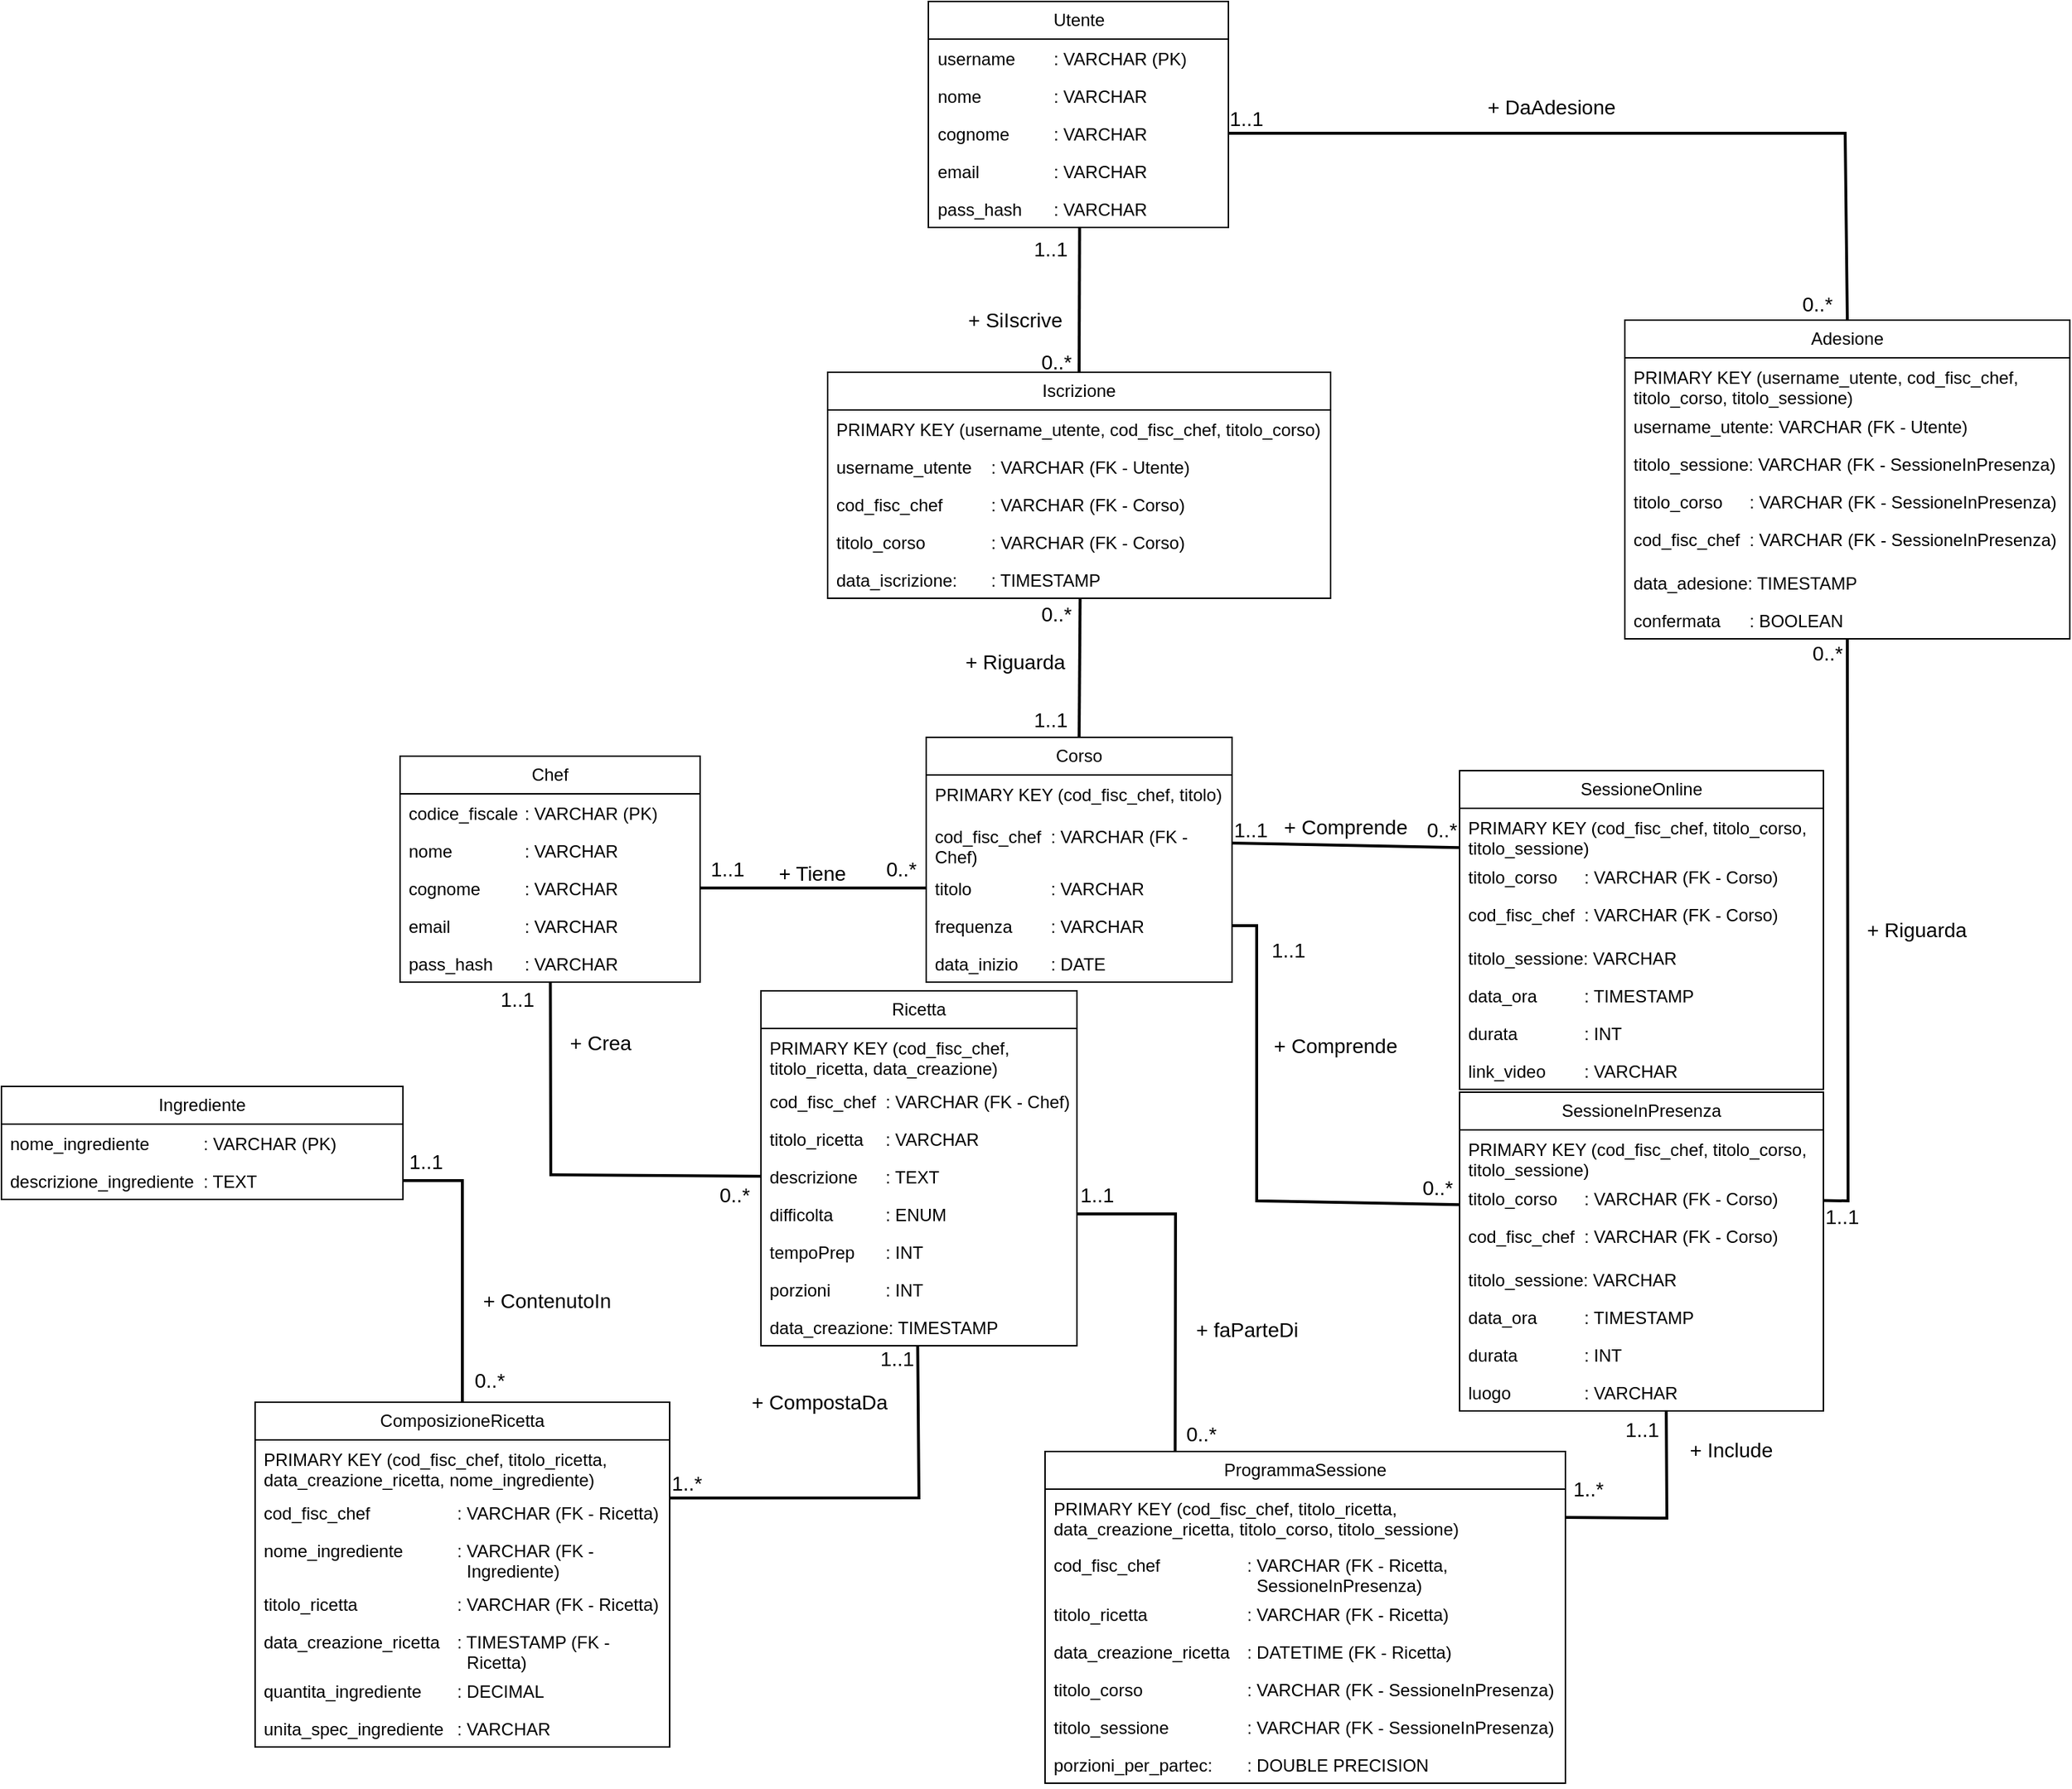 <mxfile version="28.2.5">
  <diagram name="Pagina-1" id="c9OqA1Vv_PYeIcM79RJ1">
    <mxGraphModel dx="1350" dy="1342" grid="0" gridSize="10" guides="1" tooltips="1" connect="1" arrows="1" fold="1" page="0" pageScale="1" pageWidth="827" pageHeight="1169" background="#ffffff" math="0" shadow="0">
      <root>
        <mxCell id="0" />
        <mxCell id="1" parent="0" />
        <mxCell id="ekLq8ZdJKO2uyREV7CSD-5" value="Chef" style="swimlane;fontStyle=0;childLayout=stackLayout;horizontal=1;startSize=26;fillColor=none;horizontalStack=0;resizeParent=1;resizeParentMax=0;resizeLast=0;collapsible=1;marginBottom=0;whiteSpace=wrap;html=1;" parent="1" vertex="1">
          <mxGeometry x="118" y="-172" width="207" height="156" as="geometry" />
        </mxCell>
        <mxCell id="ekLq8ZdJKO2uyREV7CSD-6" value="codice_fiscale&lt;span style=&quot;white-space: pre;&quot;&gt;&#x9;&lt;/span&gt;: VARCHAR (PK)" style="text;strokeColor=none;fillColor=none;align=left;verticalAlign=top;spacingLeft=4;spacingRight=4;overflow=hidden;rotatable=0;points=[[0,0.5],[1,0.5]];portConstraint=eastwest;whiteSpace=wrap;html=1;" parent="ekLq8ZdJKO2uyREV7CSD-5" vertex="1">
          <mxGeometry y="26" width="207" height="26" as="geometry" />
        </mxCell>
        <mxCell id="ekLq8ZdJKO2uyREV7CSD-7" value="nome&lt;span style=&quot;white-space: pre;&quot;&gt;&#x9;&lt;/span&gt;&lt;span style=&quot;white-space: pre;&quot;&gt;&#x9;&lt;/span&gt;: VARCHAR" style="text;strokeColor=none;fillColor=none;align=left;verticalAlign=top;spacingLeft=4;spacingRight=4;overflow=hidden;rotatable=0;points=[[0,0.5],[1,0.5]];portConstraint=eastwest;whiteSpace=wrap;html=1;" parent="ekLq8ZdJKO2uyREV7CSD-5" vertex="1">
          <mxGeometry y="52" width="207" height="26" as="geometry" />
        </mxCell>
        <mxCell id="ekLq8ZdJKO2uyREV7CSD-14" value="cognome&lt;span style=&quot;white-space: pre;&quot;&gt;&#x9;&lt;/span&gt;&lt;span style=&quot;white-space: pre;&quot;&gt;&#x9;&lt;/span&gt;: VARCHAR" style="text;strokeColor=none;fillColor=none;align=left;verticalAlign=top;spacingLeft=4;spacingRight=4;overflow=hidden;rotatable=0;points=[[0,0.5],[1,0.5]];portConstraint=eastwest;whiteSpace=wrap;html=1;" parent="ekLq8ZdJKO2uyREV7CSD-5" vertex="1">
          <mxGeometry y="78" width="207" height="26" as="geometry" />
        </mxCell>
        <mxCell id="ekLq8ZdJKO2uyREV7CSD-8" value="email&lt;span style=&quot;white-space: pre;&quot;&gt;&#x9;&lt;/span&gt;&lt;span style=&quot;white-space: pre;&quot;&gt;&#x9;&lt;/span&gt;: VARCHAR" style="text;strokeColor=none;fillColor=none;align=left;verticalAlign=top;spacingLeft=4;spacingRight=4;overflow=hidden;rotatable=0;points=[[0,0.5],[1,0.5]];portConstraint=eastwest;whiteSpace=wrap;html=1;" parent="ekLq8ZdJKO2uyREV7CSD-5" vertex="1">
          <mxGeometry y="104" width="207" height="26" as="geometry" />
        </mxCell>
        <mxCell id="ekLq8ZdJKO2uyREV7CSD-15" value="pass_hash&lt;span style=&quot;white-space: pre;&quot;&gt;&#x9;&lt;/span&gt;: VARCHAR" style="text;strokeColor=none;fillColor=none;align=left;verticalAlign=top;spacingLeft=4;spacingRight=4;overflow=hidden;rotatable=0;points=[[0,0.5],[1,0.5]];portConstraint=eastwest;whiteSpace=wrap;html=1;" parent="ekLq8ZdJKO2uyREV7CSD-5" vertex="1">
          <mxGeometry y="130" width="207" height="26" as="geometry" />
        </mxCell>
        <mxCell id="ekLq8ZdJKO2uyREV7CSD-16" value="Utente" style="swimlane;fontStyle=0;childLayout=stackLayout;horizontal=1;startSize=26;fillColor=none;horizontalStack=0;resizeParent=1;resizeParentMax=0;resizeLast=0;collapsible=1;marginBottom=0;whiteSpace=wrap;html=1;" parent="1" vertex="1">
          <mxGeometry x="482.5" y="-693" width="207" height="156" as="geometry" />
        </mxCell>
        <mxCell id="ekLq8ZdJKO2uyREV7CSD-17" value="username&lt;span style=&quot;white-space: pre;&quot;&gt;&#x9;&lt;/span&gt;: VARCHAR (PK)" style="text;strokeColor=none;fillColor=none;align=left;verticalAlign=top;spacingLeft=4;spacingRight=4;overflow=hidden;rotatable=0;points=[[0,0.5],[1,0.5]];portConstraint=eastwest;whiteSpace=wrap;html=1;" parent="ekLq8ZdJKO2uyREV7CSD-16" vertex="1">
          <mxGeometry y="26" width="207" height="26" as="geometry" />
        </mxCell>
        <mxCell id="ekLq8ZdJKO2uyREV7CSD-18" value="nome&lt;span style=&quot;white-space: pre;&quot;&gt;&#x9;&lt;/span&gt;&lt;span style=&quot;white-space: pre;&quot;&gt;&#x9;&lt;/span&gt;: VARCHAR" style="text;strokeColor=none;fillColor=none;align=left;verticalAlign=top;spacingLeft=4;spacingRight=4;overflow=hidden;rotatable=0;points=[[0,0.5],[1,0.5]];portConstraint=eastwest;whiteSpace=wrap;html=1;" parent="ekLq8ZdJKO2uyREV7CSD-16" vertex="1">
          <mxGeometry y="52" width="207" height="26" as="geometry" />
        </mxCell>
        <mxCell id="ekLq8ZdJKO2uyREV7CSD-19" value="cognome&lt;span style=&quot;white-space: pre;&quot;&gt;&#x9;&lt;/span&gt;&lt;span style=&quot;white-space: pre;&quot;&gt;&#x9;&lt;/span&gt;: VARCHAR" style="text;strokeColor=none;fillColor=none;align=left;verticalAlign=top;spacingLeft=4;spacingRight=4;overflow=hidden;rotatable=0;points=[[0,0.5],[1,0.5]];portConstraint=eastwest;whiteSpace=wrap;html=1;" parent="ekLq8ZdJKO2uyREV7CSD-16" vertex="1">
          <mxGeometry y="78" width="207" height="26" as="geometry" />
        </mxCell>
        <mxCell id="ekLq8ZdJKO2uyREV7CSD-20" value="email&lt;span style=&quot;white-space: pre;&quot;&gt;&#x9;&lt;/span&gt;&lt;span style=&quot;white-space: pre;&quot;&gt;&#x9;&lt;/span&gt;: VARCHAR" style="text;strokeColor=none;fillColor=none;align=left;verticalAlign=top;spacingLeft=4;spacingRight=4;overflow=hidden;rotatable=0;points=[[0,0.5],[1,0.5]];portConstraint=eastwest;whiteSpace=wrap;html=1;" parent="ekLq8ZdJKO2uyREV7CSD-16" vertex="1">
          <mxGeometry y="104" width="207" height="26" as="geometry" />
        </mxCell>
        <mxCell id="ekLq8ZdJKO2uyREV7CSD-21" value="pass_hash&lt;span style=&quot;white-space: pre;&quot;&gt;&#x9;&lt;/span&gt;: VARCHAR" style="text;strokeColor=none;fillColor=none;align=left;verticalAlign=top;spacingLeft=4;spacingRight=4;overflow=hidden;rotatable=0;points=[[0,0.5],[1,0.5]];portConstraint=eastwest;whiteSpace=wrap;html=1;" parent="ekLq8ZdJKO2uyREV7CSD-16" vertex="1">
          <mxGeometry y="130" width="207" height="26" as="geometry" />
        </mxCell>
        <mxCell id="ekLq8ZdJKO2uyREV7CSD-22" value="Corso" style="swimlane;fontStyle=0;childLayout=stackLayout;horizontal=1;startSize=26;fillColor=none;horizontalStack=0;resizeParent=1;resizeParentMax=0;resizeLast=0;collapsible=1;marginBottom=0;whiteSpace=wrap;html=1;" parent="1" vertex="1">
          <mxGeometry x="481" y="-185" width="211" height="169" as="geometry" />
        </mxCell>
        <mxCell id="A8XwV9MfBxxKwLWa8N0--2" value="PRIMARY KEY (cod_fisc_chef, titolo)" style="text;strokeColor=none;fillColor=none;align=left;verticalAlign=top;spacingLeft=4;spacingRight=4;overflow=hidden;rotatable=0;points=[[0,0.5],[1,0.5]];portConstraint=eastwest;whiteSpace=wrap;html=1;" parent="ekLq8ZdJKO2uyREV7CSD-22" vertex="1">
          <mxGeometry y="26" width="211" height="29" as="geometry" />
        </mxCell>
        <mxCell id="ekLq8ZdJKO2uyREV7CSD-23" value="cod_fisc_chef&lt;span style=&quot;white-space: pre;&quot;&gt;&#x9;&lt;/span&gt;: VARCHAR (FK - Chef)" style="text;strokeColor=none;fillColor=none;align=left;verticalAlign=top;spacingLeft=4;spacingRight=4;overflow=hidden;rotatable=0;points=[[0,0.5],[1,0.5]];portConstraint=eastwest;whiteSpace=wrap;html=1;" parent="ekLq8ZdJKO2uyREV7CSD-22" vertex="1">
          <mxGeometry y="55" width="211" height="36" as="geometry" />
        </mxCell>
        <mxCell id="ekLq8ZdJKO2uyREV7CSD-24" value="titolo&lt;span style=&quot;white-space: pre;&quot;&gt;&#x9;&lt;/span&gt;&lt;span style=&quot;white-space: pre;&quot;&gt;&#x9;&lt;/span&gt;: VARCHAR" style="text;strokeColor=none;fillColor=none;align=left;verticalAlign=top;spacingLeft=4;spacingRight=4;overflow=hidden;rotatable=0;points=[[0,0.5],[1,0.5]];portConstraint=eastwest;whiteSpace=wrap;html=1;" parent="ekLq8ZdJKO2uyREV7CSD-22" vertex="1">
          <mxGeometry y="91" width="211" height="26" as="geometry" />
        </mxCell>
        <mxCell id="ekLq8ZdJKO2uyREV7CSD-26" value="frequenza&lt;span style=&quot;white-space: pre;&quot;&gt;&#x9;&lt;/span&gt;: VARCHAR" style="text;strokeColor=none;fillColor=none;align=left;verticalAlign=top;spacingLeft=4;spacingRight=4;overflow=hidden;rotatable=0;points=[[0,0.5],[1,0.5]];portConstraint=eastwest;whiteSpace=wrap;html=1;" parent="ekLq8ZdJKO2uyREV7CSD-22" vertex="1">
          <mxGeometry y="117" width="211" height="26" as="geometry" />
        </mxCell>
        <mxCell id="ekLq8ZdJKO2uyREV7CSD-25" value="data_inizio&lt;span style=&quot;white-space: pre;&quot;&gt;&#x9;&lt;/span&gt;: DATE" style="text;strokeColor=none;fillColor=none;align=left;verticalAlign=top;spacingLeft=4;spacingRight=4;overflow=hidden;rotatable=0;points=[[0,0.5],[1,0.5]];portConstraint=eastwest;whiteSpace=wrap;html=1;" parent="ekLq8ZdJKO2uyREV7CSD-22" vertex="1">
          <mxGeometry y="143" width="211" height="26" as="geometry" />
        </mxCell>
        <mxCell id="ekLq8ZdJKO2uyREV7CSD-34" value="SessioneOnline" style="swimlane;fontStyle=0;childLayout=stackLayout;horizontal=1;startSize=26;fillColor=none;horizontalStack=0;resizeParent=1;resizeParentMax=0;resizeLast=0;collapsible=1;marginBottom=0;whiteSpace=wrap;html=1;" parent="1" vertex="1">
          <mxGeometry x="849" y="-162" width="251" height="220" as="geometry" />
        </mxCell>
        <mxCell id="ekLq8ZdJKO2uyREV7CSD-35" value="PRIMARY KEY (cod_fisc_chef, titolo_corso, titolo_sessione)" style="text;strokeColor=none;fillColor=none;align=left;verticalAlign=top;spacingLeft=4;spacingRight=4;overflow=hidden;rotatable=0;points=[[0,0.5],[1,0.5]];portConstraint=eastwest;whiteSpace=wrap;html=1;" parent="ekLq8ZdJKO2uyREV7CSD-34" vertex="1">
          <mxGeometry y="26" width="251" height="34" as="geometry" />
        </mxCell>
        <mxCell id="D15bvgSpkkW1OKqzzkf8-3" value="titolo_corso&lt;span style=&quot;white-space: pre;&quot;&gt;&#x9;&lt;/span&gt;: VARCHAR (FK - Corso)" style="text;strokeColor=none;fillColor=none;align=left;verticalAlign=top;spacingLeft=4;spacingRight=4;overflow=hidden;rotatable=0;points=[[0,0.5],[1,0.5]];portConstraint=eastwest;whiteSpace=wrap;html=1;" parent="ekLq8ZdJKO2uyREV7CSD-34" vertex="1">
          <mxGeometry y="60" width="251" height="26" as="geometry" />
        </mxCell>
        <mxCell id="1k07zKf4aDaLAgxCl2iQ-1" value="cod_fisc_chef&lt;span style=&quot;white-space: pre;&quot;&gt;&#x9;&lt;/span&gt;: VARCHAR (FK - Corso)" style="text;strokeColor=none;fillColor=none;align=left;verticalAlign=top;spacingLeft=4;spacingRight=4;overflow=hidden;rotatable=0;points=[[0,0.5],[1,0.5]];portConstraint=eastwest;whiteSpace=wrap;html=1;" parent="ekLq8ZdJKO2uyREV7CSD-34" vertex="1">
          <mxGeometry y="86" width="251" height="30" as="geometry" />
        </mxCell>
        <mxCell id="MktuYlupbxoyWSHVo-La-6" value="titolo_sessione: VARCHAR" style="text;strokeColor=none;fillColor=none;align=left;verticalAlign=top;spacingLeft=4;spacingRight=4;overflow=hidden;rotatable=0;points=[[0,0.5],[1,0.5]];portConstraint=eastwest;whiteSpace=wrap;html=1;" parent="ekLq8ZdJKO2uyREV7CSD-34" vertex="1">
          <mxGeometry y="116" width="251" height="26" as="geometry" />
        </mxCell>
        <mxCell id="D15bvgSpkkW1OKqzzkf8-1" value="data_ora&lt;span style=&quot;white-space: pre;&quot;&gt;&#x9;&lt;/span&gt;&lt;span style=&quot;white-space: pre;&quot;&gt;&#x9;&lt;/span&gt;: TIMESTAMP" style="text;strokeColor=none;fillColor=none;align=left;verticalAlign=top;spacingLeft=4;spacingRight=4;overflow=hidden;rotatable=0;points=[[0,0.5],[1,0.5]];portConstraint=eastwest;whiteSpace=wrap;html=1;" parent="ekLq8ZdJKO2uyREV7CSD-34" vertex="1">
          <mxGeometry y="142" width="251" height="26" as="geometry" />
        </mxCell>
        <mxCell id="D15bvgSpkkW1OKqzzkf8-2" value="durata&lt;span style=&quot;white-space: pre;&quot;&gt;&#x9;&lt;/span&gt;&lt;span style=&quot;white-space: pre;&quot;&gt;&#x9;&lt;/span&gt;: INT" style="text;strokeColor=none;fillColor=none;align=left;verticalAlign=top;spacingLeft=4;spacingRight=4;overflow=hidden;rotatable=0;points=[[0,0.5],[1,0.5]];portConstraint=eastwest;whiteSpace=wrap;html=1;" parent="ekLq8ZdJKO2uyREV7CSD-34" vertex="1">
          <mxGeometry y="168" width="251" height="26" as="geometry" />
        </mxCell>
        <mxCell id="ekLq8ZdJKO2uyREV7CSD-36" value="link_video&lt;span style=&quot;white-space: pre;&quot;&gt;&#x9;&lt;/span&gt;: VARCHAR" style="text;strokeColor=none;fillColor=none;align=left;verticalAlign=top;spacingLeft=4;spacingRight=4;overflow=hidden;rotatable=0;points=[[0,0.5],[1,0.5]];portConstraint=eastwest;whiteSpace=wrap;html=1;" parent="ekLq8ZdJKO2uyREV7CSD-34" vertex="1">
          <mxGeometry y="194" width="251" height="26" as="geometry" />
        </mxCell>
        <mxCell id="ekLq8ZdJKO2uyREV7CSD-39" value="SessioneInPresenza" style="swimlane;fontStyle=0;childLayout=stackLayout;horizontal=1;startSize=26;fillColor=none;horizontalStack=0;resizeParent=1;resizeParentMax=0;resizeLast=0;collapsible=1;marginBottom=0;whiteSpace=wrap;html=1;" parent="1" vertex="1">
          <mxGeometry x="849" y="60" width="251" height="220" as="geometry" />
        </mxCell>
        <mxCell id="ekLq8ZdJKO2uyREV7CSD-40" value="PRIMARY KEY (cod_fisc_chef, titolo_corso, titolo_sessione)" style="text;strokeColor=none;fillColor=none;align=left;verticalAlign=top;spacingLeft=4;spacingRight=4;overflow=hidden;rotatable=0;points=[[0,0.5],[1,0.5]];portConstraint=eastwest;whiteSpace=wrap;html=1;" parent="ekLq8ZdJKO2uyREV7CSD-39" vertex="1">
          <mxGeometry y="26" width="251" height="34" as="geometry" />
        </mxCell>
        <mxCell id="D15bvgSpkkW1OKqzzkf8-4" value="titolo_corso&lt;span style=&quot;white-space: pre;&quot;&gt;&#x9;&lt;/span&gt;: VARCHAR (FK - Corso)" style="text;strokeColor=none;fillColor=none;align=left;verticalAlign=top;spacingLeft=4;spacingRight=4;overflow=hidden;rotatable=0;points=[[0,0.5],[1,0.5]];portConstraint=eastwest;whiteSpace=wrap;html=1;" parent="ekLq8ZdJKO2uyREV7CSD-39" vertex="1">
          <mxGeometry y="60" width="251" height="26" as="geometry" />
        </mxCell>
        <mxCell id="cWhlz_YPqS4rR5ATCnzM-1" value="cod_fisc_chef&lt;span style=&quot;white-space: pre;&quot;&gt;&#x9;&lt;/span&gt;: VARCHAR (FK - Corso)" style="text;strokeColor=none;fillColor=none;align=left;verticalAlign=top;spacingLeft=4;spacingRight=4;overflow=hidden;rotatable=0;points=[[0,0.5],[1,0.5]];portConstraint=eastwest;whiteSpace=wrap;html=1;" vertex="1" parent="ekLq8ZdJKO2uyREV7CSD-39">
          <mxGeometry y="86" width="251" height="30" as="geometry" />
        </mxCell>
        <mxCell id="MktuYlupbxoyWSHVo-La-5" value="titolo_sessione: VARCHAR" style="text;strokeColor=none;fillColor=none;align=left;verticalAlign=top;spacingLeft=4;spacingRight=4;overflow=hidden;rotatable=0;points=[[0,0.5],[1,0.5]];portConstraint=eastwest;whiteSpace=wrap;html=1;" parent="ekLq8ZdJKO2uyREV7CSD-39" vertex="1">
          <mxGeometry y="116" width="251" height="26" as="geometry" />
        </mxCell>
        <mxCell id="D15bvgSpkkW1OKqzzkf8-5" value="data_ora&lt;span style=&quot;white-space: pre;&quot;&gt;&#x9;&lt;/span&gt;&lt;span style=&quot;white-space: pre;&quot;&gt;&#x9;&lt;/span&gt;: TIMESTAMP" style="text;strokeColor=none;fillColor=none;align=left;verticalAlign=top;spacingLeft=4;spacingRight=4;overflow=hidden;rotatable=0;points=[[0,0.5],[1,0.5]];portConstraint=eastwest;whiteSpace=wrap;html=1;" parent="ekLq8ZdJKO2uyREV7CSD-39" vertex="1">
          <mxGeometry y="142" width="251" height="26" as="geometry" />
        </mxCell>
        <mxCell id="D15bvgSpkkW1OKqzzkf8-6" value="durata&lt;span style=&quot;white-space: pre;&quot;&gt;&#x9;&lt;/span&gt;&lt;span style=&quot;white-space: pre;&quot;&gt;&#x9;&lt;/span&gt;: INT" style="text;strokeColor=none;fillColor=none;align=left;verticalAlign=top;spacingLeft=4;spacingRight=4;overflow=hidden;rotatable=0;points=[[0,0.5],[1,0.5]];portConstraint=eastwest;whiteSpace=wrap;html=1;" parent="ekLq8ZdJKO2uyREV7CSD-39" vertex="1">
          <mxGeometry y="168" width="251" height="26" as="geometry" />
        </mxCell>
        <mxCell id="ekLq8ZdJKO2uyREV7CSD-41" value="luogo&lt;span style=&quot;white-space: pre;&quot;&gt;&#x9;&lt;/span&gt;&lt;span style=&quot;white-space: pre;&quot;&gt;&#x9;&lt;/span&gt;: VARCHAR" style="text;strokeColor=none;fillColor=none;align=left;verticalAlign=top;spacingLeft=4;spacingRight=4;overflow=hidden;rotatable=0;points=[[0,0.5],[1,0.5]];portConstraint=eastwest;whiteSpace=wrap;html=1;" parent="ekLq8ZdJKO2uyREV7CSD-39" vertex="1">
          <mxGeometry y="194" width="251" height="26" as="geometry" />
        </mxCell>
        <mxCell id="W_w7EMXtZ8Ta31gs3jzf-1" value="Ricetta" style="swimlane;fontStyle=0;childLayout=stackLayout;horizontal=1;startSize=26;fillColor=none;horizontalStack=0;resizeParent=1;resizeParentMax=0;resizeLast=0;collapsible=1;marginBottom=0;whiteSpace=wrap;html=1;" parent="1" vertex="1">
          <mxGeometry x="367" y="-10" width="218" height="245" as="geometry" />
        </mxCell>
        <mxCell id="W_w7EMXtZ8Ta31gs3jzf-2" value="PRIMARY KEY (cod_fisc_chef, titolo_ricetta, data_creazione)" style="text;strokeColor=none;fillColor=none;align=left;verticalAlign=top;spacingLeft=4;spacingRight=4;overflow=hidden;rotatable=0;points=[[0,0.5],[1,0.5]];portConstraint=eastwest;whiteSpace=wrap;html=1;" parent="W_w7EMXtZ8Ta31gs3jzf-1" vertex="1">
          <mxGeometry y="26" width="218" height="37" as="geometry" />
        </mxCell>
        <mxCell id="A8XwV9MfBxxKwLWa8N0--7" value="cod_fisc_chef&lt;span style=&quot;white-space: pre;&quot;&gt;&#x9;&lt;/span&gt;: VARCHAR (FK - Chef)" style="text;strokeColor=none;fillColor=none;align=left;verticalAlign=top;spacingLeft=4;spacingRight=4;overflow=hidden;rotatable=0;points=[[0,0.5],[1,0.5]];portConstraint=eastwest;whiteSpace=wrap;html=1;" parent="W_w7EMXtZ8Ta31gs3jzf-1" vertex="1">
          <mxGeometry y="63" width="218" height="26" as="geometry" />
        </mxCell>
        <mxCell id="W_w7EMXtZ8Ta31gs3jzf-3" value="titolo_ricetta&lt;span style=&quot;white-space: pre;&quot;&gt;&#x9;&lt;/span&gt;: VARCHAR" style="text;strokeColor=none;fillColor=none;align=left;verticalAlign=top;spacingLeft=4;spacingRight=4;overflow=hidden;rotatable=0;points=[[0,0.5],[1,0.5]];portConstraint=eastwest;whiteSpace=wrap;html=1;" parent="W_w7EMXtZ8Ta31gs3jzf-1" vertex="1">
          <mxGeometry y="89" width="218" height="26" as="geometry" />
        </mxCell>
        <mxCell id="W_w7EMXtZ8Ta31gs3jzf-4" value="descrizione&lt;span style=&quot;white-space: pre;&quot;&gt;&#x9;&lt;/span&gt;: TEXT" style="text;strokeColor=none;fillColor=none;align=left;verticalAlign=top;spacingLeft=4;spacingRight=4;overflow=hidden;rotatable=0;points=[[0,0.5],[1,0.5]];portConstraint=eastwest;whiteSpace=wrap;html=1;" parent="W_w7EMXtZ8Ta31gs3jzf-1" vertex="1">
          <mxGeometry y="115" width="218" height="26" as="geometry" />
        </mxCell>
        <mxCell id="MktuYlupbxoyWSHVo-La-1" value="difficolta&lt;span style=&quot;white-space: pre;&quot;&gt;&#x9;&lt;/span&gt;&lt;span style=&quot;white-space: pre;&quot;&gt;&#x9;&lt;/span&gt;: ENUM" style="text;strokeColor=none;fillColor=none;align=left;verticalAlign=top;spacingLeft=4;spacingRight=4;overflow=hidden;rotatable=0;points=[[0,0.5],[1,0.5]];portConstraint=eastwest;whiteSpace=wrap;html=1;" parent="W_w7EMXtZ8Ta31gs3jzf-1" vertex="1">
          <mxGeometry y="141" width="218" height="26" as="geometry" />
        </mxCell>
        <mxCell id="MktuYlupbxoyWSHVo-La-2" value="tempoPrep&lt;span style=&quot;white-space: pre;&quot;&gt;&#x9;&lt;/span&gt;: INT" style="text;strokeColor=none;fillColor=none;align=left;verticalAlign=top;spacingLeft=4;spacingRight=4;overflow=hidden;rotatable=0;points=[[0,0.5],[1,0.5]];portConstraint=eastwest;whiteSpace=wrap;html=1;" parent="W_w7EMXtZ8Ta31gs3jzf-1" vertex="1">
          <mxGeometry y="167" width="218" height="26" as="geometry" />
        </mxCell>
        <mxCell id="MktuYlupbxoyWSHVo-La-3" value="porzioni&lt;span style=&quot;white-space: pre;&quot;&gt;&#x9;&lt;/span&gt;&lt;span style=&quot;white-space: pre;&quot;&gt;&#x9;&lt;/span&gt;: INT" style="text;strokeColor=none;fillColor=none;align=left;verticalAlign=top;spacingLeft=4;spacingRight=4;overflow=hidden;rotatable=0;points=[[0,0.5],[1,0.5]];portConstraint=eastwest;whiteSpace=wrap;html=1;" parent="W_w7EMXtZ8Ta31gs3jzf-1" vertex="1">
          <mxGeometry y="193" width="218" height="26" as="geometry" />
        </mxCell>
        <mxCell id="A8XwV9MfBxxKwLWa8N0--6" value="data_creazione: TIMESTAMP" style="text;strokeColor=none;fillColor=none;align=left;verticalAlign=top;spacingLeft=4;spacingRight=4;overflow=hidden;rotatable=0;points=[[0,0.5],[1,0.5]];portConstraint=eastwest;whiteSpace=wrap;html=1;" parent="W_w7EMXtZ8Ta31gs3jzf-1" vertex="1">
          <mxGeometry y="219" width="218" height="26" as="geometry" />
        </mxCell>
        <mxCell id="W_w7EMXtZ8Ta31gs3jzf-6" value="Ingrediente" style="swimlane;fontStyle=0;childLayout=stackLayout;horizontal=1;startSize=26;fillColor=none;horizontalStack=0;resizeParent=1;resizeParentMax=0;resizeLast=0;collapsible=1;marginBottom=0;whiteSpace=wrap;html=1;" parent="1" vertex="1">
          <mxGeometry x="-157" y="56" width="277" height="78" as="geometry" />
        </mxCell>
        <mxCell id="W_w7EMXtZ8Ta31gs3jzf-8" value="nome_ingrediente&lt;span style=&quot;white-space: pre;&quot;&gt;&#x9;&lt;span style=&quot;white-space: pre;&quot;&gt;&#x9;&lt;/span&gt;&lt;/span&gt;: VARCHAR (PK)" style="text;strokeColor=none;fillColor=none;align=left;verticalAlign=top;spacingLeft=4;spacingRight=4;overflow=hidden;rotatable=0;points=[[0,0.5],[1,0.5]];portConstraint=eastwest;whiteSpace=wrap;html=1;" parent="W_w7EMXtZ8Ta31gs3jzf-6" vertex="1">
          <mxGeometry y="26" width="277" height="26" as="geometry" />
        </mxCell>
        <mxCell id="A8XwV9MfBxxKwLWa8N0--16" value="descrizione_ingrediente&lt;span style=&quot;white-space: pre;&quot;&gt;&#x9;&lt;/span&gt;: TEXT" style="text;strokeColor=none;fillColor=none;align=left;verticalAlign=top;spacingLeft=4;spacingRight=4;overflow=hidden;rotatable=0;points=[[0,0.5],[1,0.5]];portConstraint=eastwest;whiteSpace=wrap;html=1;" parent="W_w7EMXtZ8Ta31gs3jzf-6" vertex="1">
          <mxGeometry y="52" width="277" height="26" as="geometry" />
        </mxCell>
        <mxCell id="W_w7EMXtZ8Ta31gs3jzf-10" value="Iscrizione" style="swimlane;fontStyle=0;childLayout=stackLayout;horizontal=1;startSize=26;fillColor=none;horizontalStack=0;resizeParent=1;resizeParentMax=0;resizeLast=0;collapsible=1;marginBottom=0;whiteSpace=wrap;html=1;" parent="1" vertex="1">
          <mxGeometry x="413" y="-437" width="347" height="156" as="geometry" />
        </mxCell>
        <mxCell id="W_w7EMXtZ8Ta31gs3jzf-11" value="PRIMARY KEY (username_utente, cod_fisc_chef, titolo_corso)" style="text;strokeColor=none;fillColor=none;align=left;verticalAlign=top;spacingLeft=4;spacingRight=4;overflow=hidden;rotatable=0;points=[[0,0.5],[1,0.5]];portConstraint=eastwest;whiteSpace=wrap;html=1;" parent="W_w7EMXtZ8Ta31gs3jzf-10" vertex="1">
          <mxGeometry y="26" width="347" height="26" as="geometry" />
        </mxCell>
        <mxCell id="A8XwV9MfBxxKwLWa8N0--3" value="username_utente&lt;span style=&quot;white-space: pre;&quot;&gt;&#x9;&lt;/span&gt;: VARCHAR (FK - Utente)" style="text;strokeColor=none;fillColor=none;align=left;verticalAlign=top;spacingLeft=4;spacingRight=4;overflow=hidden;rotatable=0;points=[[0,0.5],[1,0.5]];portConstraint=eastwest;whiteSpace=wrap;html=1;" parent="W_w7EMXtZ8Ta31gs3jzf-10" vertex="1">
          <mxGeometry y="52" width="347" height="26" as="geometry" />
        </mxCell>
        <mxCell id="W_w7EMXtZ8Ta31gs3jzf-12" value="cod_fisc_chef&lt;span style=&quot;white-space: pre;&quot;&gt;&#x9;&lt;span style=&quot;white-space: pre;&quot;&gt;&#x9;&lt;/span&gt;&lt;/span&gt;: VARCHAR (FK - Corso)" style="text;strokeColor=none;fillColor=none;align=left;verticalAlign=top;spacingLeft=4;spacingRight=4;overflow=hidden;rotatable=0;points=[[0,0.5],[1,0.5]];portConstraint=eastwest;whiteSpace=wrap;html=1;" parent="W_w7EMXtZ8Ta31gs3jzf-10" vertex="1">
          <mxGeometry y="78" width="347" height="26" as="geometry" />
        </mxCell>
        <mxCell id="A8XwV9MfBxxKwLWa8N0--1" value="titolo_corso&lt;span style=&quot;white-space: pre;&quot;&gt;&#x9;&lt;span style=&quot;white-space: pre;&quot;&gt;&#x9;&lt;/span&gt;&lt;/span&gt;: VARCHAR (FK - Corso)" style="text;strokeColor=none;fillColor=none;align=left;verticalAlign=top;spacingLeft=4;spacingRight=4;overflow=hidden;rotatable=0;points=[[0,0.5],[1,0.5]];portConstraint=eastwest;whiteSpace=wrap;html=1;" parent="W_w7EMXtZ8Ta31gs3jzf-10" vertex="1">
          <mxGeometry y="104" width="347" height="26" as="geometry" />
        </mxCell>
        <mxCell id="W_w7EMXtZ8Ta31gs3jzf-13" value="data_iscrizione:&lt;span style=&quot;white-space: pre;&quot;&gt;&#x9;&lt;/span&gt;: TIMESTAMP" style="text;strokeColor=none;fillColor=none;align=left;verticalAlign=top;spacingLeft=4;spacingRight=4;overflow=hidden;rotatable=0;points=[[0,0.5],[1,0.5]];portConstraint=eastwest;whiteSpace=wrap;html=1;" parent="W_w7EMXtZ8Ta31gs3jzf-10" vertex="1">
          <mxGeometry y="130" width="347" height="26" as="geometry" />
        </mxCell>
        <mxCell id="W_w7EMXtZ8Ta31gs3jzf-14" value="ProgrammaSessione" style="swimlane;fontStyle=0;childLayout=stackLayout;horizontal=1;startSize=26;fillColor=none;horizontalStack=0;resizeParent=1;resizeParentMax=0;resizeLast=0;collapsible=1;marginBottom=0;whiteSpace=wrap;html=1;" parent="1" vertex="1">
          <mxGeometry x="563" y="308" width="359" height="229" as="geometry" />
        </mxCell>
        <mxCell id="W_w7EMXtZ8Ta31gs3jzf-15" value="PRIMARY KEY (cod_fisc_chef, titolo_ricetta, data_creazione_ricetta, titolo_corso, titolo_sessione)" style="text;strokeColor=none;fillColor=none;align=left;verticalAlign=top;spacingLeft=4;spacingRight=4;overflow=hidden;rotatable=0;points=[[0,0.5],[1,0.5]];portConstraint=eastwest;whiteSpace=wrap;html=1;" parent="W_w7EMXtZ8Ta31gs3jzf-14" vertex="1">
          <mxGeometry y="26" width="359" height="39" as="geometry" />
        </mxCell>
        <mxCell id="W_w7EMXtZ8Ta31gs3jzf-16" value="cod_fisc_chef&lt;span style=&quot;white-space: pre;&quot;&gt;&#x9;&lt;/span&gt;&lt;span style=&quot;white-space: pre;&quot;&gt;&#x9;&lt;/span&gt;&lt;span style=&quot;white-space: pre;&quot;&gt;&#x9;&lt;/span&gt;: VARCHAR (FK - Ricetta, &lt;span style=&quot;white-space: pre;&quot;&gt;&#x9;&lt;/span&gt;&lt;span style=&quot;white-space: pre;&quot;&gt;&#x9;&lt;/span&gt;&lt;span style=&quot;white-space: pre;&quot;&gt;&#x9;&lt;/span&gt;&lt;span style=&quot;white-space: pre;&quot;&gt;&#x9;&lt;/span&gt;&lt;span style=&quot;white-space: pre;&quot;&gt;&#x9;&lt;/span&gt;&amp;nbsp; SessioneInPresenza)" style="text;strokeColor=none;fillColor=none;align=left;verticalAlign=top;spacingLeft=4;spacingRight=4;overflow=hidden;rotatable=0;points=[[0,0.5],[1,0.5]];portConstraint=eastwest;whiteSpace=wrap;html=1;" parent="W_w7EMXtZ8Ta31gs3jzf-14" vertex="1">
          <mxGeometry y="65" width="359" height="34" as="geometry" />
        </mxCell>
        <mxCell id="A8XwV9MfBxxKwLWa8N0--12" value="titolo_ricetta&lt;span style=&quot;white-space: pre;&quot;&gt;&#x9;&lt;span style=&quot;white-space: pre;&quot;&gt;&#x9;&lt;/span&gt;&lt;span style=&quot;white-space: pre;&quot;&gt;&#x9;&lt;/span&gt;&lt;/span&gt;: VARCHAR (FK - Ricetta)" style="text;strokeColor=none;fillColor=none;align=left;verticalAlign=top;spacingLeft=4;spacingRight=4;overflow=hidden;rotatable=0;points=[[0,0.5],[1,0.5]];portConstraint=eastwest;whiteSpace=wrap;html=1;" parent="W_w7EMXtZ8Ta31gs3jzf-14" vertex="1">
          <mxGeometry y="99" width="359" height="26" as="geometry" />
        </mxCell>
        <mxCell id="A8XwV9MfBxxKwLWa8N0--13" value="data_creazione_ricetta&lt;span style=&quot;white-space: pre;&quot;&gt;&#x9;&lt;/span&gt;: DATETIME (FK - Ricetta)" style="text;strokeColor=none;fillColor=none;align=left;verticalAlign=top;spacingLeft=4;spacingRight=4;overflow=hidden;rotatable=0;points=[[0,0.5],[1,0.5]];portConstraint=eastwest;whiteSpace=wrap;html=1;" parent="W_w7EMXtZ8Ta31gs3jzf-14" vertex="1">
          <mxGeometry y="125" width="359" height="26" as="geometry" />
        </mxCell>
        <mxCell id="A8XwV9MfBxxKwLWa8N0--14" value="titolo_corso&lt;span style=&quot;white-space: pre;&quot;&gt;&#x9;&lt;span style=&quot;white-space: pre;&quot;&gt;&#x9;&lt;/span&gt;&lt;span style=&quot;white-space: pre;&quot;&gt;&#x9;&lt;/span&gt;&lt;/span&gt;: VARCHAR (FK - SessioneInPresenza)" style="text;strokeColor=none;fillColor=none;align=left;verticalAlign=top;spacingLeft=4;spacingRight=4;overflow=hidden;rotatable=0;points=[[0,0.5],[1,0.5]];portConstraint=eastwest;whiteSpace=wrap;html=1;" parent="W_w7EMXtZ8Ta31gs3jzf-14" vertex="1">
          <mxGeometry y="151" width="359" height="26" as="geometry" />
        </mxCell>
        <mxCell id="A8XwV9MfBxxKwLWa8N0--15" value="titolo_sessione&lt;span style=&quot;white-space: pre;&quot;&gt;&lt;span style=&quot;white-space: pre;&quot;&gt;&#x9;&lt;/span&gt;&lt;span style=&quot;white-space: pre;&quot;&gt;&#x9;&lt;/span&gt;&lt;/span&gt;: VARCHAR (FK - SessioneInPresenza)" style="text;strokeColor=none;fillColor=none;align=left;verticalAlign=top;spacingLeft=4;spacingRight=4;overflow=hidden;rotatable=0;points=[[0,0.5],[1,0.5]];portConstraint=eastwest;whiteSpace=wrap;html=1;" parent="W_w7EMXtZ8Ta31gs3jzf-14" vertex="1">
          <mxGeometry y="177" width="359" height="26" as="geometry" />
        </mxCell>
        <mxCell id="MktuYlupbxoyWSHVo-La-4" value="porzioni_per_partec:&lt;span style=&quot;white-space: pre;&quot;&gt;&#x9;&lt;/span&gt;: DOUBLE PRECISION" style="text;strokeColor=none;fillColor=none;align=left;verticalAlign=top;spacingLeft=4;spacingRight=4;overflow=hidden;rotatable=0;points=[[0,0.5],[1,0.5]];portConstraint=eastwest;whiteSpace=wrap;html=1;" parent="W_w7EMXtZ8Ta31gs3jzf-14" vertex="1">
          <mxGeometry y="203" width="359" height="26" as="geometry" />
        </mxCell>
        <mxCell id="W_w7EMXtZ8Ta31gs3jzf-18" value="ComposizioneRicetta" style="swimlane;fontStyle=0;childLayout=stackLayout;horizontal=1;startSize=26;fillColor=none;horizontalStack=0;resizeParent=1;resizeParentMax=0;resizeLast=0;collapsible=1;marginBottom=0;whiteSpace=wrap;html=1;" parent="1" vertex="1">
          <mxGeometry x="18" y="274" width="286" height="238" as="geometry" />
        </mxCell>
        <mxCell id="WMOOuokcM_ACB_9oUzjX-1" value="PRIMARY KEY (&lt;span style=&quot;background-color: transparent;&quot;&gt;cod_fisc_chef, titolo_ricetta, data_creazione_ricetta,&amp;nbsp;&lt;/span&gt;&lt;span style=&quot;background-color: transparent;&quot;&gt;nome_ingrediente&lt;/span&gt;)" style="text;strokeColor=none;fillColor=none;align=left;verticalAlign=top;spacingLeft=4;spacingRight=4;overflow=hidden;rotatable=0;points=[[0,0.5],[1,0.5]];portConstraint=eastwest;whiteSpace=wrap;html=1;" parent="W_w7EMXtZ8Ta31gs3jzf-18" vertex="1">
          <mxGeometry y="26" width="286" height="37" as="geometry" />
        </mxCell>
        <mxCell id="W_w7EMXtZ8Ta31gs3jzf-20" value="cod_fisc_chef&lt;span style=&quot;white-space: pre;&quot;&gt;&#x9;&lt;span style=&quot;white-space: pre;&quot;&gt;&#x9;&lt;/span&gt;&lt;span style=&quot;white-space: pre;&quot;&gt;&#x9;&lt;/span&gt;&lt;/span&gt;: VARCHAR (FK - Ricetta)" style="text;strokeColor=none;fillColor=none;align=left;verticalAlign=top;spacingLeft=4;spacingRight=4;overflow=hidden;rotatable=0;points=[[0,0.5],[1,0.5]];portConstraint=eastwest;whiteSpace=wrap;html=1;" parent="W_w7EMXtZ8Ta31gs3jzf-18" vertex="1">
          <mxGeometry y="63" width="286" height="26" as="geometry" />
        </mxCell>
        <mxCell id="A8XwV9MfBxxKwLWa8N0--23" value="nome_ingrediente&lt;span style=&quot;white-space: pre;&quot;&gt;&#x9;&lt;span style=&quot;white-space: pre;&quot;&gt;&#x9;&lt;/span&gt;&lt;/span&gt;: VARCHAR (FK - &lt;span style=&quot;white-space: pre;&quot;&gt;&#x9;&lt;/span&gt;&lt;span style=&quot;white-space: pre;&quot;&gt;&#x9;&lt;/span&gt;&lt;span style=&quot;white-space: pre;&quot;&gt;&#x9;&lt;/span&gt;&lt;span style=&quot;white-space: pre;&quot;&gt;&#x9;&lt;/span&gt;&lt;span style=&quot;white-space: pre;&quot;&gt;&#x9;&lt;/span&gt;&amp;nbsp; Ingrediente)" style="text;strokeColor=none;fillColor=none;align=left;verticalAlign=top;spacingLeft=4;spacingRight=4;overflow=hidden;rotatable=0;points=[[0,0.5],[1,0.5]];portConstraint=eastwest;whiteSpace=wrap;html=1;" parent="W_w7EMXtZ8Ta31gs3jzf-18" vertex="1">
          <mxGeometry y="89" width="286" height="37" as="geometry" />
        </mxCell>
        <mxCell id="A8XwV9MfBxxKwLWa8N0--21" value="titolo_ricetta&lt;span style=&quot;white-space: pre;&quot;&gt;&#x9;&lt;span style=&quot;white-space: pre;&quot;&gt;&#x9;&lt;/span&gt;&lt;span style=&quot;white-space: pre;&quot;&gt;&#x9;&lt;/span&gt;&lt;/span&gt;: VARCHAR (FK - Ricetta)" style="text;strokeColor=none;fillColor=none;align=left;verticalAlign=top;spacingLeft=4;spacingRight=4;overflow=hidden;rotatable=0;points=[[0,0.5],[1,0.5]];portConstraint=eastwest;whiteSpace=wrap;html=1;" parent="W_w7EMXtZ8Ta31gs3jzf-18" vertex="1">
          <mxGeometry y="126" width="286" height="26" as="geometry" />
        </mxCell>
        <mxCell id="A8XwV9MfBxxKwLWa8N0--22" value="data_creazione_ricetta&lt;span style=&quot;white-space: pre;&quot;&gt;&#x9;&lt;/span&gt;: TIMESTAMP (FK - &lt;span style=&quot;white-space: pre;&quot;&gt;&#x9;&lt;/span&gt;&lt;span style=&quot;white-space: pre;&quot;&gt;&#x9;&lt;/span&gt;&lt;span style=&quot;white-space: pre;&quot;&gt;&#x9;&lt;/span&gt;&lt;span style=&quot;white-space: pre;&quot;&gt;&#x9;&lt;/span&gt;&lt;span style=&quot;white-space: pre;&quot;&gt;&#x9;&lt;/span&gt;&amp;nbsp; Ricetta)" style="text;strokeColor=none;fillColor=none;align=left;verticalAlign=top;spacingLeft=4;spacingRight=4;overflow=hidden;rotatable=0;points=[[0,0.5],[1,0.5]];portConstraint=eastwest;whiteSpace=wrap;html=1;" parent="W_w7EMXtZ8Ta31gs3jzf-18" vertex="1">
          <mxGeometry y="152" width="286" height="34" as="geometry" />
        </mxCell>
        <mxCell id="W_w7EMXtZ8Ta31gs3jzf-21" value="quantita_ingrediente&lt;span style=&quot;white-space: pre;&quot;&gt;&#x9;&lt;/span&gt;: DECIMAL" style="text;strokeColor=none;fillColor=none;align=left;verticalAlign=top;spacingLeft=4;spacingRight=4;overflow=hidden;rotatable=0;points=[[0,0.5],[1,0.5]];portConstraint=eastwest;whiteSpace=wrap;html=1;" parent="W_w7EMXtZ8Ta31gs3jzf-18" vertex="1">
          <mxGeometry y="186" width="286" height="26" as="geometry" />
        </mxCell>
        <mxCell id="W_w7EMXtZ8Ta31gs3jzf-22" value="unita_spec_ingrediente&lt;span style=&quot;white-space: pre;&quot;&gt;&lt;span style=&quot;white-space: pre;&quot;&gt;&#x9;&lt;/span&gt;&lt;/span&gt;: VARCHAR" style="text;strokeColor=none;fillColor=none;align=left;verticalAlign=top;spacingLeft=4;spacingRight=4;overflow=hidden;rotatable=0;points=[[0,0.5],[1,0.5]];portConstraint=eastwest;whiteSpace=wrap;html=1;" parent="W_w7EMXtZ8Ta31gs3jzf-18" vertex="1">
          <mxGeometry y="212" width="286" height="26" as="geometry" />
        </mxCell>
        <mxCell id="W_w7EMXtZ8Ta31gs3jzf-24" value="" style="endArrow=none;html=1;rounded=0;strokeWidth=2;exitX=1;exitY=0.5;exitDx=0;exitDy=0;entryX=0;entryY=0.5;entryDx=0;entryDy=0;" parent="1" source="ekLq8ZdJKO2uyREV7CSD-14" target="ekLq8ZdJKO2uyREV7CSD-24" edge="1">
          <mxGeometry width="50" height="50" relative="1" as="geometry">
            <mxPoint x="321" y="42" as="sourcePoint" />
            <mxPoint x="371" y="-8" as="targetPoint" />
          </mxGeometry>
        </mxCell>
        <mxCell id="W_w7EMXtZ8Ta31gs3jzf-25" value="&lt;font style=&quot;font-size: 14px;&quot;&gt;1..1&lt;/font&gt;" style="text;html=1;align=center;verticalAlign=middle;whiteSpace=wrap;rounded=0;" parent="1" vertex="1">
          <mxGeometry x="314" y="-109" width="60" height="30" as="geometry" />
        </mxCell>
        <mxCell id="W_w7EMXtZ8Ta31gs3jzf-26" value="&lt;font style=&quot;font-size: 14px;&quot;&gt;0..*&lt;/font&gt;" style="text;html=1;align=center;verticalAlign=middle;whiteSpace=wrap;rounded=0;" parent="1" vertex="1">
          <mxGeometry x="434" y="-109" width="60" height="30" as="geometry" />
        </mxCell>
        <mxCell id="W_w7EMXtZ8Ta31gs3jzf-27" value="" style="endArrow=none;html=1;rounded=0;strokeWidth=2;exitX=1;exitY=0.5;exitDx=0;exitDy=0;entryX=-0.002;entryY=0.799;entryDx=0;entryDy=0;entryPerimeter=0;" parent="1" target="ekLq8ZdJKO2uyREV7CSD-35" edge="1">
          <mxGeometry width="50" height="50" relative="1" as="geometry">
            <mxPoint x="692" y="-112.0" as="sourcePoint" />
            <mxPoint x="815" y="-85" as="targetPoint" />
          </mxGeometry>
        </mxCell>
        <mxCell id="W_w7EMXtZ8Ta31gs3jzf-28" value="&lt;font style=&quot;font-size: 14px;&quot;&gt;0..*&lt;/font&gt;" style="text;html=1;align=center;verticalAlign=middle;whiteSpace=wrap;rounded=0;" parent="1" vertex="1">
          <mxGeometry x="807" y="-136" width="60" height="30" as="geometry" />
        </mxCell>
        <mxCell id="W_w7EMXtZ8Ta31gs3jzf-29" value="&lt;font style=&quot;font-size: 14px;&quot;&gt;1..1&lt;/font&gt;" style="text;html=1;align=center;verticalAlign=middle;whiteSpace=wrap;rounded=0;" parent="1" vertex="1">
          <mxGeometry x="675" y="-136" width="60" height="30" as="geometry" />
        </mxCell>
        <mxCell id="W_w7EMXtZ8Ta31gs3jzf-36" value="" style="endArrow=none;html=1;rounded=0;strokeWidth=2;entryX=0.5;entryY=0;entryDx=0;entryDy=0;exitX=0.504;exitY=1;exitDx=0;exitDy=0;exitPerimeter=0;" parent="1" source="ekLq8ZdJKO2uyREV7CSD-21" target="W_w7EMXtZ8Ta31gs3jzf-10" edge="1">
          <mxGeometry width="50" height="50" relative="1" as="geometry">
            <mxPoint x="592" y="-495" as="sourcePoint" />
            <mxPoint x="803" y="-490" as="targetPoint" />
          </mxGeometry>
        </mxCell>
        <mxCell id="W_w7EMXtZ8Ta31gs3jzf-37" value="&lt;font style=&quot;font-size: 14px;&quot;&gt;1..1&lt;/font&gt;" style="text;html=1;align=center;verticalAlign=middle;whiteSpace=wrap;rounded=0;" parent="1" vertex="1">
          <mxGeometry x="537" y="-537" width="60" height="30" as="geometry" />
        </mxCell>
        <mxCell id="W_w7EMXtZ8Ta31gs3jzf-38" value="&lt;font style=&quot;font-size: 14px;&quot;&gt;1..1&lt;/font&gt;" style="text;html=1;align=center;verticalAlign=middle;whiteSpace=wrap;rounded=0;" parent="1" vertex="1">
          <mxGeometry x="537" y="-212" width="60" height="30" as="geometry" />
        </mxCell>
        <mxCell id="W_w7EMXtZ8Ta31gs3jzf-39" value="" style="endArrow=none;html=1;rounded=0;strokeWidth=2;entryX=0.5;entryY=0;entryDx=0;entryDy=0;exitX=0.502;exitY=1;exitDx=0;exitDy=0;exitPerimeter=0;" parent="1" source="W_w7EMXtZ8Ta31gs3jzf-13" target="ekLq8ZdJKO2uyREV7CSD-22" edge="1">
          <mxGeometry width="50" height="50" relative="1" as="geometry">
            <mxPoint x="844" y="-442" as="sourcePoint" />
            <mxPoint x="844" y="-316" as="targetPoint" />
          </mxGeometry>
        </mxCell>
        <mxCell id="W_w7EMXtZ8Ta31gs3jzf-40" value="&lt;font style=&quot;font-size: 14px;&quot;&gt;0..*&lt;/font&gt;" style="text;html=1;align=center;verticalAlign=middle;whiteSpace=wrap;rounded=0;" parent="1" vertex="1">
          <mxGeometry x="541" y="-459" width="60" height="30" as="geometry" />
        </mxCell>
        <mxCell id="W_w7EMXtZ8Ta31gs3jzf-41" value="&lt;font style=&quot;font-size: 14px;&quot;&gt;0..*&lt;/font&gt;" style="text;html=1;align=center;verticalAlign=middle;whiteSpace=wrap;rounded=0;" parent="1" vertex="1">
          <mxGeometry x="541" y="-285" width="60" height="30" as="geometry" />
        </mxCell>
        <mxCell id="W_w7EMXtZ8Ta31gs3jzf-42" value="Adesione" style="swimlane;fontStyle=0;childLayout=stackLayout;horizontal=1;startSize=26;fillColor=none;horizontalStack=0;resizeParent=1;resizeParentMax=0;resizeLast=0;collapsible=1;marginBottom=0;whiteSpace=wrap;html=1;" parent="1" vertex="1">
          <mxGeometry x="963" y="-473" width="307" height="220" as="geometry" />
        </mxCell>
        <mxCell id="A8XwV9MfBxxKwLWa8N0--5" value="PRIMARY KEY (username_utente, cod_fisc_chef, titolo_corso, titolo_sessione)" style="text;strokeColor=none;fillColor=none;align=left;verticalAlign=top;spacingLeft=4;spacingRight=4;overflow=hidden;rotatable=0;points=[[0,0.5],[1,0.5]];portConstraint=eastwest;whiteSpace=wrap;html=1;" parent="W_w7EMXtZ8Ta31gs3jzf-42" vertex="1">
          <mxGeometry y="26" width="307" height="34" as="geometry" />
        </mxCell>
        <mxCell id="W_w7EMXtZ8Ta31gs3jzf-43" value="username_utente: VARCHAR (FK - Utente)" style="text;strokeColor=none;fillColor=none;align=left;verticalAlign=top;spacingLeft=4;spacingRight=4;overflow=hidden;rotatable=0;points=[[0,0.5],[1,0.5]];portConstraint=eastwest;whiteSpace=wrap;html=1;" parent="W_w7EMXtZ8Ta31gs3jzf-42" vertex="1">
          <mxGeometry y="60" width="307" height="26" as="geometry" />
        </mxCell>
        <mxCell id="W_w7EMXtZ8Ta31gs3jzf-44" value="titolo_sessione: VARCHAR (FK - SessioneInPresenza)" style="text;strokeColor=none;fillColor=none;align=left;verticalAlign=top;spacingLeft=4;spacingRight=4;overflow=hidden;rotatable=0;points=[[0,0.5],[1,0.5]];portConstraint=eastwest;whiteSpace=wrap;html=1;" parent="W_w7EMXtZ8Ta31gs3jzf-42" vertex="1">
          <mxGeometry y="86" width="307" height="26" as="geometry" />
        </mxCell>
        <mxCell id="cWhlz_YPqS4rR5ATCnzM-2" value="titolo_corso&lt;span style=&quot;white-space: pre;&quot;&gt;&#x9;&lt;/span&gt;: VARCHAR (FK - SessioneInPresenza)" style="text;strokeColor=none;fillColor=none;align=left;verticalAlign=top;spacingLeft=4;spacingRight=4;overflow=hidden;rotatable=0;points=[[0,0.5],[1,0.5]];portConstraint=eastwest;whiteSpace=wrap;html=1;" vertex="1" parent="W_w7EMXtZ8Ta31gs3jzf-42">
          <mxGeometry y="112" width="307" height="26" as="geometry" />
        </mxCell>
        <mxCell id="cWhlz_YPqS4rR5ATCnzM-3" value="cod_fisc_chef&lt;span style=&quot;white-space: pre;&quot;&gt;&#x9;&lt;/span&gt;: VARCHAR (FK - SessioneInPresenza)" style="text;strokeColor=none;fillColor=none;align=left;verticalAlign=top;spacingLeft=4;spacingRight=4;overflow=hidden;rotatable=0;points=[[0,0.5],[1,0.5]];portConstraint=eastwest;whiteSpace=wrap;html=1;" vertex="1" parent="W_w7EMXtZ8Ta31gs3jzf-42">
          <mxGeometry y="138" width="307" height="30" as="geometry" />
        </mxCell>
        <mxCell id="W_w7EMXtZ8Ta31gs3jzf-45" value="data_adesione: TIMESTAMP" style="text;strokeColor=none;fillColor=none;align=left;verticalAlign=top;spacingLeft=4;spacingRight=4;overflow=hidden;rotatable=0;points=[[0,0.5],[1,0.5]];portConstraint=eastwest;whiteSpace=wrap;html=1;" parent="W_w7EMXtZ8Ta31gs3jzf-42" vertex="1">
          <mxGeometry y="168" width="307" height="26" as="geometry" />
        </mxCell>
        <mxCell id="MktuYlupbxoyWSHVo-La-7" value="confermata&lt;span style=&quot;white-space: pre;&quot;&gt;&#x9;&lt;/span&gt;: BOOLEAN" style="text;strokeColor=none;fillColor=none;align=left;verticalAlign=top;spacingLeft=4;spacingRight=4;overflow=hidden;rotatable=0;points=[[0,0.5],[1,0.5]];portConstraint=eastwest;whiteSpace=wrap;html=1;" parent="W_w7EMXtZ8Ta31gs3jzf-42" vertex="1">
          <mxGeometry y="194" width="307" height="26" as="geometry" />
        </mxCell>
        <mxCell id="W_w7EMXtZ8Ta31gs3jzf-55" value="" style="endArrow=none;html=1;rounded=0;strokeWidth=2;exitX=1;exitY=0.5;exitDx=0;exitDy=0;entryX=0.5;entryY=0;entryDx=0;entryDy=0;" parent="1" source="ekLq8ZdJKO2uyREV7CSD-19" target="W_w7EMXtZ8Ta31gs3jzf-42" edge="1">
          <mxGeometry width="50" height="50" relative="1" as="geometry">
            <mxPoint x="1066" y="-565" as="sourcePoint" />
            <mxPoint x="1219" y="-564" as="targetPoint" />
            <Array as="points">
              <mxPoint x="1115" y="-602" />
            </Array>
          </mxGeometry>
        </mxCell>
        <mxCell id="D15bvgSpkkW1OKqzzkf8-7" value="" style="endArrow=none;html=1;rounded=0;strokeWidth=2;exitX=0.5;exitY=1;exitDx=0;exitDy=0;entryX=1;entryY=0.568;entryDx=0;entryDy=0;entryPerimeter=0;" parent="1" source="W_w7EMXtZ8Ta31gs3jzf-42" target="D15bvgSpkkW1OKqzzkf8-4" edge="1">
          <mxGeometry width="50" height="50" relative="1" as="geometry">
            <mxPoint x="1152" y="-221" as="sourcePoint" />
            <mxPoint x="1109" y="123" as="targetPoint" />
            <Array as="points">
              <mxPoint x="1117" y="135" />
            </Array>
          </mxGeometry>
        </mxCell>
        <mxCell id="D15bvgSpkkW1OKqzzkf8-8" value="" style="endArrow=none;html=1;rounded=0;strokeWidth=2;exitX=1;exitY=0.5;exitDx=0;exitDy=0;entryX=-0.001;entryY=0.679;entryDx=0;entryDy=0;entryPerimeter=0;" parent="1" source="ekLq8ZdJKO2uyREV7CSD-26" target="D15bvgSpkkW1OKqzzkf8-4" edge="1">
          <mxGeometry width="50" height="50" relative="1" as="geometry">
            <mxPoint x="755" y="-43" as="sourcePoint" />
            <mxPoint x="830" y="148" as="targetPoint" />
            <Array as="points">
              <mxPoint x="709" y="-55" />
              <mxPoint x="709" y="135" />
            </Array>
          </mxGeometry>
        </mxCell>
        <mxCell id="D15bvgSpkkW1OKqzzkf8-9" value="&lt;font style=&quot;font-size: 14px;&quot;&gt;1..1&lt;/font&gt;" style="text;html=1;align=center;verticalAlign=middle;whiteSpace=wrap;rounded=0;" parent="1" vertex="1">
          <mxGeometry x="701" y="-53" width="60" height="30" as="geometry" />
        </mxCell>
        <mxCell id="D15bvgSpkkW1OKqzzkf8-10" value="&lt;font style=&quot;font-size: 14px;&quot;&gt;0..*&lt;/font&gt;" style="text;html=1;align=center;verticalAlign=middle;whiteSpace=wrap;rounded=0;" parent="1" vertex="1">
          <mxGeometry x="804" y="111" width="60" height="30" as="geometry" />
        </mxCell>
        <mxCell id="D15bvgSpkkW1OKqzzkf8-11" value="&lt;font style=&quot;font-size: 14px;&quot;&gt;1..1&lt;/font&gt;" style="text;html=1;align=center;verticalAlign=middle;whiteSpace=wrap;rounded=0;" parent="1" vertex="1">
          <mxGeometry x="672" y="-627" width="60" height="30" as="geometry" />
        </mxCell>
        <mxCell id="D15bvgSpkkW1OKqzzkf8-12" value="&lt;font style=&quot;font-size: 14px;&quot;&gt;0..*&lt;/font&gt;" style="text;html=1;align=center;verticalAlign=middle;whiteSpace=wrap;rounded=0;" parent="1" vertex="1">
          <mxGeometry x="1066" y="-499" width="60" height="30" as="geometry" />
        </mxCell>
        <mxCell id="D15bvgSpkkW1OKqzzkf8-13" value="&lt;font style=&quot;font-size: 14px;&quot;&gt;0..*&lt;/font&gt;" style="text;html=1;align=center;verticalAlign=middle;whiteSpace=wrap;rounded=0;" parent="1" vertex="1">
          <mxGeometry x="1073" y="-258" width="60" height="30" as="geometry" />
        </mxCell>
        <mxCell id="D15bvgSpkkW1OKqzzkf8-14" value="&lt;font style=&quot;font-size: 14px;&quot;&gt;1..1&lt;/font&gt;" style="text;html=1;align=center;verticalAlign=middle;whiteSpace=wrap;rounded=0;" parent="1" vertex="1">
          <mxGeometry x="1083" y="131" width="60" height="30" as="geometry" />
        </mxCell>
        <mxCell id="D15bvgSpkkW1OKqzzkf8-15" value="&lt;font style=&quot;font-size: 14px;&quot;&gt;+ Tiene&lt;/font&gt;" style="text;html=1;align=center;verticalAlign=middle;resizable=0;points=[];autosize=1;strokeColor=none;fillColor=none;" parent="1" vertex="1">
          <mxGeometry x="370" y="-106" width="64" height="29" as="geometry" />
        </mxCell>
        <mxCell id="D15bvgSpkkW1OKqzzkf8-16" value="&lt;font style=&quot;font-size: 14px;&quot;&gt;+ Comprende&lt;/font&gt;" style="text;html=1;align=center;verticalAlign=middle;resizable=0;points=[];autosize=1;strokeColor=none;fillColor=none;" parent="1" vertex="1">
          <mxGeometry x="718" y="-138" width="103" height="29" as="geometry" />
        </mxCell>
        <mxCell id="D15bvgSpkkW1OKqzzkf8-17" value="&lt;font style=&quot;font-size: 14px;&quot;&gt;+ Comprende&lt;/font&gt;" style="text;html=1;align=center;verticalAlign=middle;resizable=0;points=[];autosize=1;strokeColor=none;fillColor=none;" parent="1" vertex="1">
          <mxGeometry x="711" y="13" width="103" height="29" as="geometry" />
        </mxCell>
        <mxCell id="D15bvgSpkkW1OKqzzkf8-18" value="&lt;font style=&quot;font-size: 14px;&quot;&gt;+ SiIscrive&lt;/font&gt;" style="text;html=1;align=center;verticalAlign=middle;resizable=0;points=[];autosize=1;strokeColor=none;fillColor=none;" parent="1" vertex="1">
          <mxGeometry x="500" y="-488" width="83" height="29" as="geometry" />
        </mxCell>
        <mxCell id="D15bvgSpkkW1OKqzzkf8-19" value="&lt;font style=&quot;font-size: 14px;&quot;&gt;+ Riguarda&lt;/font&gt;" style="text;html=1;align=center;verticalAlign=middle;resizable=0;points=[];autosize=1;strokeColor=none;fillColor=none;" parent="1" vertex="1">
          <mxGeometry x="498" y="-252" width="87" height="29" as="geometry" />
        </mxCell>
        <mxCell id="D15bvgSpkkW1OKqzzkf8-20" value="&lt;font style=&quot;font-size: 14px;&quot;&gt;+ DaAdesione&lt;/font&gt;" style="text;html=1;align=center;verticalAlign=middle;resizable=0;points=[];autosize=1;strokeColor=none;fillColor=none;" parent="1" vertex="1">
          <mxGeometry x="859" y="-635" width="106" height="29" as="geometry" />
        </mxCell>
        <mxCell id="D15bvgSpkkW1OKqzzkf8-21" value="&lt;font style=&quot;font-size: 14px;&quot;&gt;+ Riguarda&lt;/font&gt;" style="text;html=1;align=center;verticalAlign=middle;resizable=0;points=[];autosize=1;strokeColor=none;fillColor=none;" parent="1" vertex="1">
          <mxGeometry x="1120" y="-67" width="87" height="29" as="geometry" />
        </mxCell>
        <mxCell id="D15bvgSpkkW1OKqzzkf8-23" value="" style="endArrow=none;html=1;rounded=0;strokeWidth=2;exitX=1;exitY=0.5;exitDx=0;exitDy=0;entryX=0.568;entryY=1.012;entryDx=0;entryDy=0;entryPerimeter=0;" parent="1" source="W_w7EMXtZ8Ta31gs3jzf-15" target="ekLq8ZdJKO2uyREV7CSD-41" edge="1">
          <mxGeometry width="50" height="50" relative="1" as="geometry">
            <mxPoint x="1103" y="349" as="sourcePoint" />
            <mxPoint x="1261" y="349" as="targetPoint" />
            <Array as="points">
              <mxPoint x="992" y="354" />
            </Array>
          </mxGeometry>
        </mxCell>
        <mxCell id="D15bvgSpkkW1OKqzzkf8-24" value="&lt;font style=&quot;font-size: 14px;&quot;&gt;+ Include&lt;/font&gt;" style="text;html=1;align=center;verticalAlign=middle;resizable=0;points=[];autosize=1;strokeColor=none;fillColor=none;" parent="1" vertex="1">
          <mxGeometry x="998" y="292" width="75" height="29" as="geometry" />
        </mxCell>
        <mxCell id="D15bvgSpkkW1OKqzzkf8-25" value="" style="endArrow=none;html=1;rounded=0;strokeWidth=2;exitX=1;exitY=0.5;exitDx=0;exitDy=0;entryX=0.25;entryY=0;entryDx=0;entryDy=0;" parent="1" source="MktuYlupbxoyWSHVo-La-1" target="W_w7EMXtZ8Ta31gs3jzf-14" edge="1">
          <mxGeometry width="50" height="50" relative="1" as="geometry">
            <mxPoint x="636" y="124" as="sourcePoint" />
            <mxPoint x="794" y="124" as="targetPoint" />
            <Array as="points">
              <mxPoint x="653" y="144" />
            </Array>
          </mxGeometry>
        </mxCell>
        <mxCell id="D15bvgSpkkW1OKqzzkf8-26" value="&lt;font style=&quot;font-size: 14px;&quot;&gt;+ faParteDi&lt;/font&gt;" style="text;html=1;align=center;verticalAlign=middle;resizable=0;points=[];autosize=1;strokeColor=none;fillColor=none;" parent="1" vertex="1">
          <mxGeometry x="658" y="209" width="88" height="29" as="geometry" />
        </mxCell>
        <mxCell id="D15bvgSpkkW1OKqzzkf8-27" value="" style="endArrow=none;html=1;rounded=0;strokeWidth=2;exitX=0.496;exitY=0.996;exitDx=0;exitDy=0;exitPerimeter=0;entryX=1;entryY=0.121;entryDx=0;entryDy=0;entryPerimeter=0;" parent="1" source="A8XwV9MfBxxKwLWa8N0--6" edge="1">
          <mxGeometry width="50" height="50" relative="1" as="geometry">
            <mxPoint x="508" y="260" as="sourcePoint" />
            <mxPoint x="304" y="340.146" as="targetPoint" />
            <Array as="points">
              <mxPoint x="476" y="340" />
            </Array>
          </mxGeometry>
        </mxCell>
        <mxCell id="D15bvgSpkkW1OKqzzkf8-29" value="&lt;font style=&quot;font-size: 14px;&quot;&gt;+ CompostaDa&lt;/font&gt;" style="text;html=1;align=center;verticalAlign=middle;resizable=0;points=[];autosize=1;strokeColor=none;fillColor=none;" parent="1" vertex="1">
          <mxGeometry x="351" y="259" width="112" height="29" as="geometry" />
        </mxCell>
        <mxCell id="D15bvgSpkkW1OKqzzkf8-30" value="" style="endArrow=none;html=1;rounded=0;strokeWidth=2;exitX=0.5;exitY=0;exitDx=0;exitDy=0;entryX=1;entryY=0.5;entryDx=0;entryDy=0;" parent="1" source="W_w7EMXtZ8Ta31gs3jzf-18" edge="1">
          <mxGeometry width="50" height="50" relative="1" as="geometry">
            <mxPoint x="225" y="154" as="sourcePoint" />
            <mxPoint x="120" y="121" as="targetPoint" />
            <Array as="points">
              <mxPoint x="161" y="121" />
            </Array>
          </mxGeometry>
        </mxCell>
        <mxCell id="D15bvgSpkkW1OKqzzkf8-31" value="&lt;font style=&quot;font-size: 14px;&quot;&gt;+ ContenutoIn&lt;/font&gt;" style="text;html=1;align=center;verticalAlign=middle;resizable=0;points=[];autosize=1;strokeColor=none;fillColor=none;" parent="1" vertex="1">
          <mxGeometry x="166" y="189" width="106" height="29" as="geometry" />
        </mxCell>
        <mxCell id="D15bvgSpkkW1OKqzzkf8-33" value="&lt;font style=&quot;font-size: 14px;&quot;&gt;1..1&lt;/font&gt;" style="text;html=1;align=center;verticalAlign=middle;whiteSpace=wrap;rounded=0;" parent="1" vertex="1">
          <mxGeometry x="944.5" y="278" width="60" height="30" as="geometry" />
        </mxCell>
        <mxCell id="UFedcDGYvRvDlyaJleno-34" value="&lt;font style=&quot;font-size: 14px;&quot;&gt;1..*&lt;/font&gt;" style="text;html=1;align=center;verticalAlign=middle;whiteSpace=wrap;rounded=0;" parent="1" vertex="1">
          <mxGeometry x="908" y="319" width="60" height="30" as="geometry" />
        </mxCell>
        <mxCell id="UFedcDGYvRvDlyaJleno-35" value="&lt;font style=&quot;font-size: 14px;&quot;&gt;1..1&lt;/font&gt;" style="text;html=1;align=center;verticalAlign=middle;whiteSpace=wrap;rounded=0;" parent="1" vertex="1">
          <mxGeometry x="569" y="116" width="60" height="30" as="geometry" />
        </mxCell>
        <mxCell id="UFedcDGYvRvDlyaJleno-36" value="&lt;font style=&quot;font-size: 14px;&quot;&gt;0..*&lt;/font&gt;" style="text;html=1;align=center;verticalAlign=middle;whiteSpace=wrap;rounded=0;" parent="1" vertex="1">
          <mxGeometry x="641" y="281" width="60" height="30" as="geometry" />
        </mxCell>
        <mxCell id="UFedcDGYvRvDlyaJleno-37" value="&lt;font style=&quot;font-size: 14px;&quot;&gt;1..1&lt;/font&gt;" style="text;html=1;align=center;verticalAlign=middle;whiteSpace=wrap;rounded=0;" parent="1" vertex="1">
          <mxGeometry x="431" y="229" width="60" height="30" as="geometry" />
        </mxCell>
        <mxCell id="UFedcDGYvRvDlyaJleno-38" value="&lt;font style=&quot;font-size: 14px;&quot;&gt;1..*&lt;/font&gt;" style="text;html=1;align=center;verticalAlign=middle;whiteSpace=wrap;rounded=0;" parent="1" vertex="1">
          <mxGeometry x="286" y="315" width="60" height="30" as="geometry" />
        </mxCell>
        <mxCell id="UFedcDGYvRvDlyaJleno-39" value="&lt;font style=&quot;font-size: 14px;&quot;&gt;0..*&lt;/font&gt;" style="text;html=1;align=center;verticalAlign=middle;whiteSpace=wrap;rounded=0;" parent="1" vertex="1">
          <mxGeometry x="150" y="244" width="60" height="30" as="geometry" />
        </mxCell>
        <mxCell id="UFedcDGYvRvDlyaJleno-40" value="&lt;font style=&quot;font-size: 14px;&quot;&gt;1..1&lt;/font&gt;" style="text;html=1;align=center;verticalAlign=middle;whiteSpace=wrap;rounded=0;" parent="1" vertex="1">
          <mxGeometry x="106" y="93" width="60" height="30" as="geometry" />
        </mxCell>
        <mxCell id="A8XwV9MfBxxKwLWa8N0--8" value="" style="endArrow=none;html=1;rounded=0;strokeWidth=2;entryX=0;entryY=0.5;entryDx=0;entryDy=0;exitX=0.501;exitY=1.004;exitDx=0;exitDy=0;exitPerimeter=0;" parent="1" source="ekLq8ZdJKO2uyREV7CSD-15" target="W_w7EMXtZ8Ta31gs3jzf-4" edge="1">
          <mxGeometry width="50" height="50" relative="1" as="geometry">
            <mxPoint x="215" y="-6" as="sourcePoint" />
            <mxPoint x="227" y="205" as="targetPoint" />
            <Array as="points">
              <mxPoint x="222" y="117" />
            </Array>
          </mxGeometry>
        </mxCell>
        <mxCell id="A8XwV9MfBxxKwLWa8N0--9" value="&lt;font style=&quot;font-size: 14px;&quot;&gt;+ Crea&lt;/font&gt;" style="text;html=1;align=center;verticalAlign=middle;resizable=0;points=[];autosize=1;strokeColor=none;fillColor=none;" parent="1" vertex="1">
          <mxGeometry x="226" y="11" width="60" height="29" as="geometry" />
        </mxCell>
        <mxCell id="A8XwV9MfBxxKwLWa8N0--10" value="&lt;font style=&quot;font-size: 14px;&quot;&gt;1..1&lt;/font&gt;" style="text;html=1;align=center;verticalAlign=middle;whiteSpace=wrap;rounded=0;" parent="1" vertex="1">
          <mxGeometry x="169" y="-19" width="60" height="30" as="geometry" />
        </mxCell>
        <mxCell id="A8XwV9MfBxxKwLWa8N0--11" value="&lt;font style=&quot;font-size: 14px;&quot;&gt;0..*&lt;/font&gt;" style="text;html=1;align=center;verticalAlign=middle;whiteSpace=wrap;rounded=0;" parent="1" vertex="1">
          <mxGeometry x="319" y="116" width="60" height="30" as="geometry" />
        </mxCell>
      </root>
    </mxGraphModel>
  </diagram>
</mxfile>
